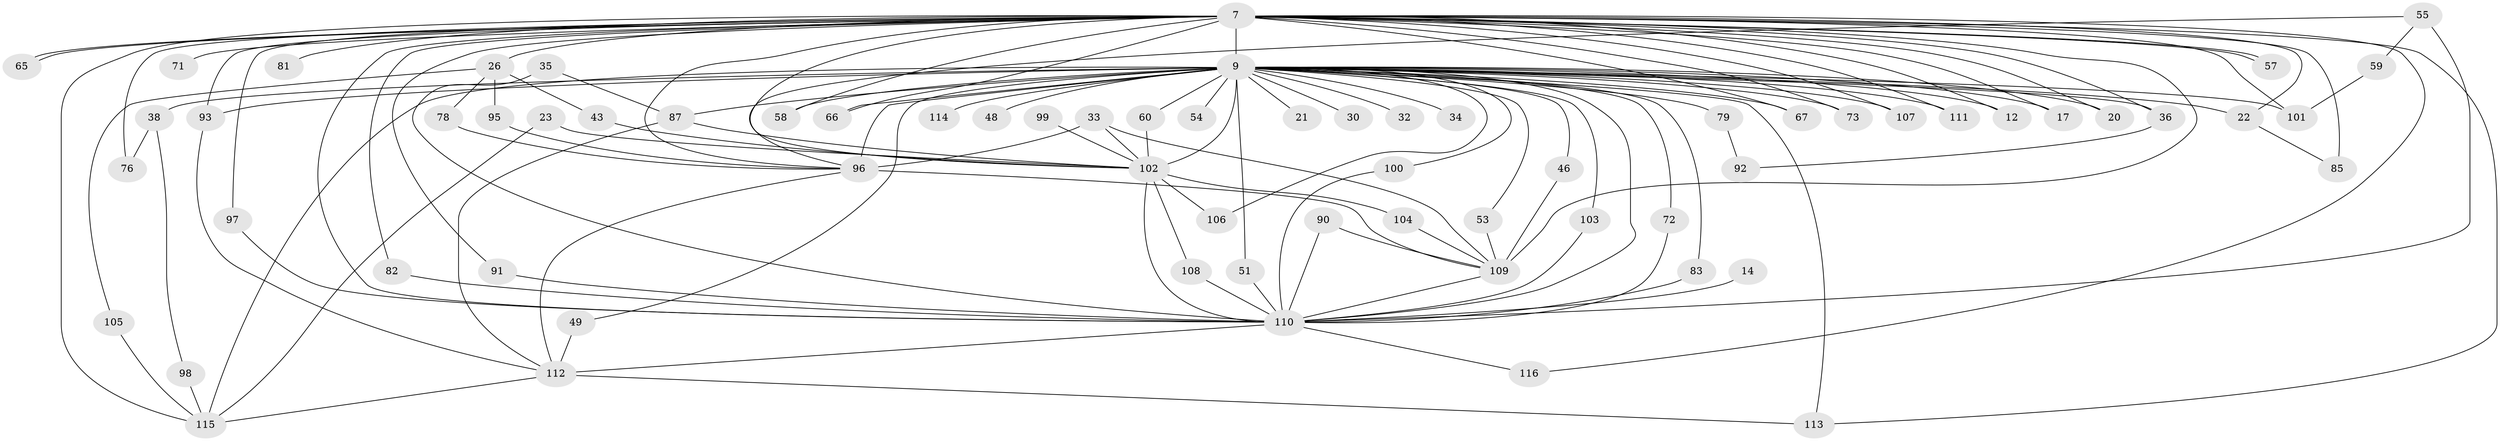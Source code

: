 // original degree distribution, {23: 0.017241379310344827, 25: 0.017241379310344827, 26: 0.008620689655172414, 15: 0.008620689655172414, 17: 0.008620689655172414, 39: 0.008620689655172414, 20: 0.017241379310344827, 4: 0.06896551724137931, 2: 0.6120689655172413, 5: 0.05172413793103448, 3: 0.15517241379310345, 8: 0.008620689655172414, 6: 0.008620689655172414, 9: 0.008620689655172414}
// Generated by graph-tools (version 1.1) at 2025/47/03/04/25 21:47:44]
// undirected, 69 vertices, 128 edges
graph export_dot {
graph [start="1"]
  node [color=gray90,style=filled];
  7 [super="+3"];
  9 [super="+4+2"];
  12;
  14;
  17;
  20;
  21;
  22;
  23;
  26;
  30;
  32;
  33;
  34;
  35;
  36 [super="+28"];
  38;
  43;
  46;
  48;
  49;
  51;
  53;
  54;
  55;
  57;
  58;
  59;
  60;
  65;
  66;
  67;
  71;
  72;
  73;
  76 [super="+61"];
  78;
  79;
  81;
  82;
  83;
  85 [super="+27+29"];
  87 [super="+64"];
  90;
  91;
  92;
  93 [super="+11"];
  95;
  96 [super="+86+84+94"];
  97;
  98;
  99;
  100;
  101 [super="+52"];
  102 [super="+6+47"];
  103;
  104;
  105;
  106 [super="+15"];
  107;
  108;
  109 [super="+39+80"];
  110 [super="+75+10+68"];
  111;
  112 [super="+18+37"];
  113 [super="+70"];
  114 [super="+45"];
  115 [super="+19+88+89"];
  116;
  7 -- 9 [weight=8];
  7 -- 12;
  7 -- 17;
  7 -- 20;
  7 -- 26 [weight=2];
  7 -- 57;
  7 -- 57;
  7 -- 58;
  7 -- 65;
  7 -- 65;
  7 -- 66;
  7 -- 67;
  7 -- 71 [weight=2];
  7 -- 73;
  7 -- 76 [weight=2];
  7 -- 81 [weight=2];
  7 -- 85 [weight=3];
  7 -- 93 [weight=2];
  7 -- 97;
  7 -- 107;
  7 -- 109 [weight=5];
  7 -- 115 [weight=3];
  7 -- 82;
  7 -- 22;
  7 -- 91;
  7 -- 36 [weight=2];
  7 -- 101 [weight=2];
  7 -- 111;
  7 -- 116;
  7 -- 102 [weight=4];
  7 -- 110 [weight=6];
  7 -- 113;
  7 -- 96;
  9 -- 17;
  9 -- 21 [weight=2];
  9 -- 32 [weight=2];
  9 -- 48 [weight=2];
  9 -- 58;
  9 -- 79 [weight=2];
  9 -- 83;
  9 -- 106;
  9 -- 107;
  9 -- 111;
  9 -- 12;
  9 -- 20;
  9 -- 96 [weight=8];
  9 -- 100;
  9 -- 102 [weight=10];
  9 -- 103;
  9 -- 49;
  9 -- 51;
  9 -- 54 [weight=2];
  9 -- 60;
  9 -- 93;
  9 -- 101;
  9 -- 114 [weight=2];
  9 -- 66;
  9 -- 67;
  9 -- 72;
  9 -- 73;
  9 -- 22;
  9 -- 30;
  9 -- 34;
  9 -- 36;
  9 -- 38 [weight=2];
  9 -- 46;
  9 -- 110 [weight=11];
  9 -- 113;
  9 -- 115 [weight=3];
  9 -- 53;
  9 -- 87;
  14 -- 110 [weight=2];
  22 -- 85;
  23 -- 115;
  23 -- 102;
  26 -- 43;
  26 -- 78;
  26 -- 95;
  26 -- 105;
  33 -- 109;
  33 -- 102;
  33 -- 96;
  35 -- 87;
  35 -- 110 [weight=2];
  36 -- 92;
  38 -- 98;
  38 -- 76;
  43 -- 102;
  46 -- 109;
  49 -- 112;
  51 -- 110;
  53 -- 109;
  55 -- 59;
  55 -- 110 [weight=2];
  55 -- 96;
  59 -- 101;
  60 -- 102;
  72 -- 110;
  78 -- 96;
  79 -- 92;
  82 -- 110;
  83 -- 110;
  87 -- 112;
  87 -- 102;
  90 -- 109;
  90 -- 110;
  91 -- 110;
  93 -- 112;
  95 -- 96;
  96 -- 109;
  96 -- 112;
  97 -- 110;
  98 -- 115;
  99 -- 102;
  100 -- 110;
  102 -- 104;
  102 -- 108;
  102 -- 106;
  102 -- 110 [weight=6];
  103 -- 110;
  104 -- 109;
  105 -- 115;
  108 -- 110;
  109 -- 110;
  110 -- 112 [weight=2];
  110 -- 116;
  112 -- 115;
  112 -- 113;
}
